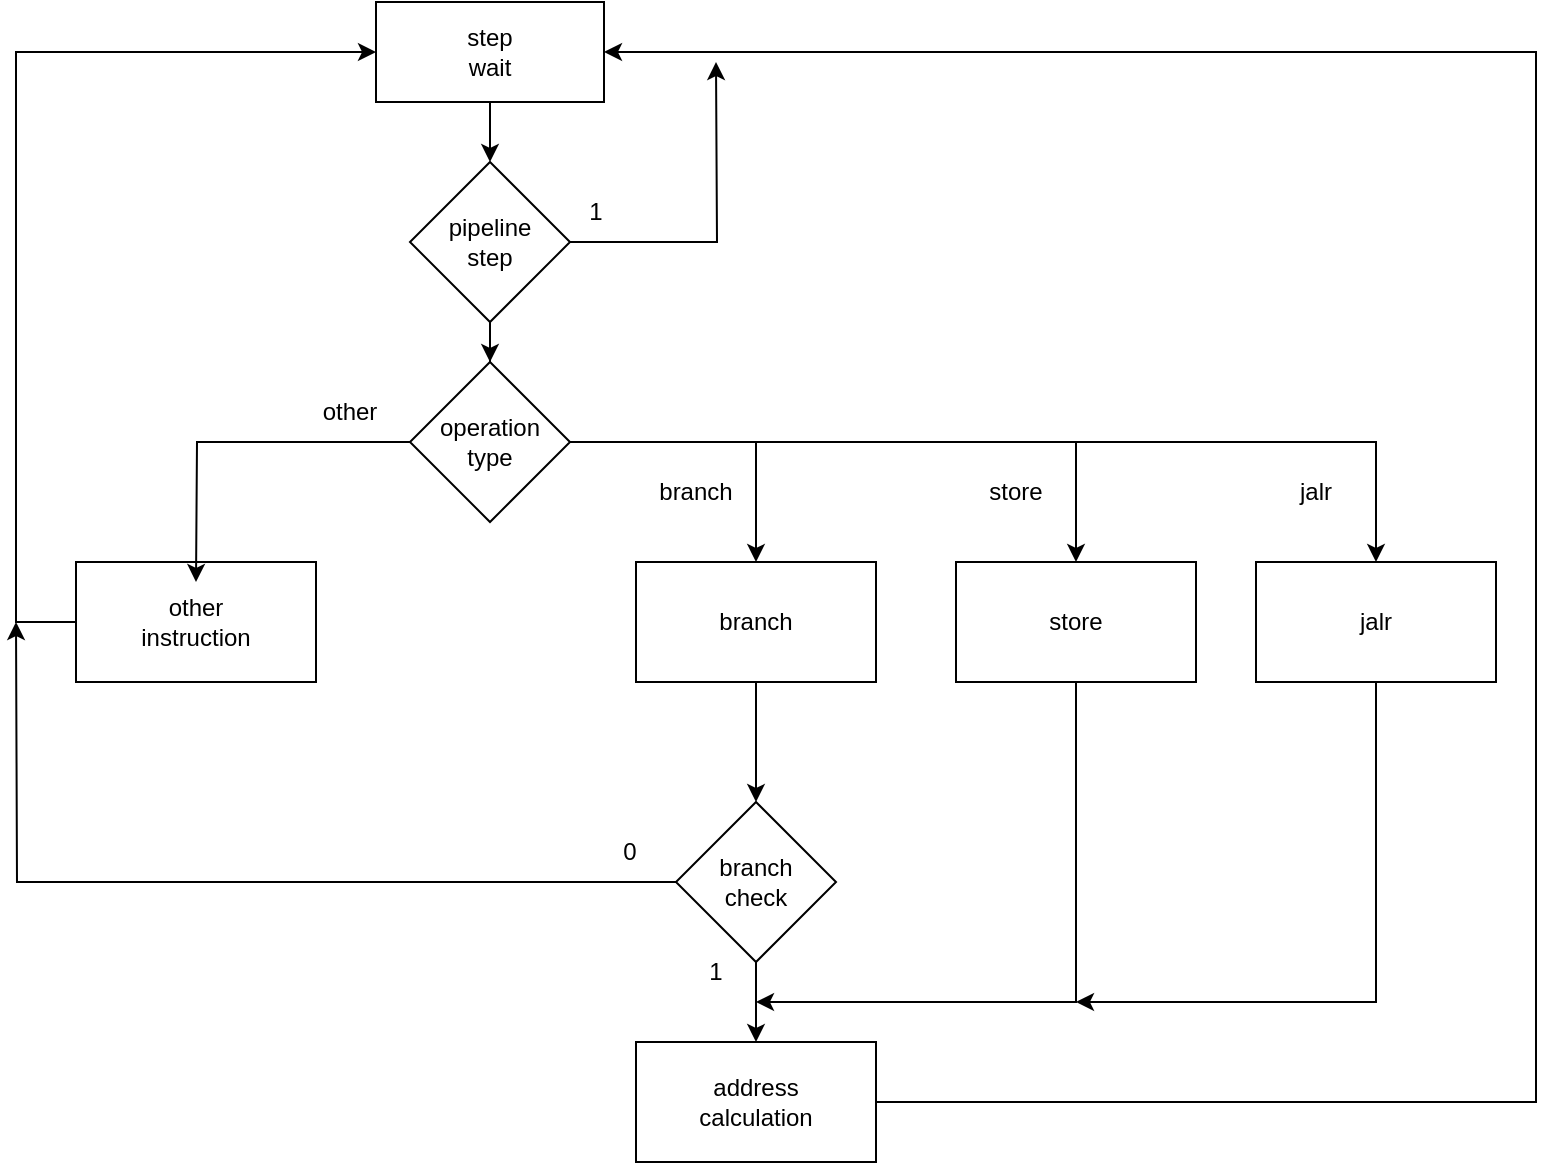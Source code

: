 <mxfile version="21.6.1" type="github">
  <diagram name="Pagina-1" id="BvZLiWGvvXwm4nVtBzlj">
    <mxGraphModel dx="1035" dy="571" grid="1" gridSize="10" guides="1" tooltips="1" connect="1" arrows="1" fold="1" page="1" pageScale="1" pageWidth="827" pageHeight="1169" math="0" shadow="0">
      <root>
        <mxCell id="0" />
        <mxCell id="1" parent="0" />
        <mxCell id="xqy4iQtwoZSvaQh0FUmc-14" value="" style="edgeStyle=orthogonalEdgeStyle;rounded=0;orthogonalLoop=1;jettySize=auto;html=1;" parent="1" source="xqy4iQtwoZSvaQh0FUmc-1" target="xqy4iQtwoZSvaQh0FUmc-13" edge="1">
          <mxGeometry relative="1" as="geometry" />
        </mxCell>
        <mxCell id="xqy4iQtwoZSvaQh0FUmc-1" value="&lt;div&gt;step&lt;/div&gt;&lt;div&gt;wait&lt;br&gt;&lt;/div&gt;" style="rounded=0;whiteSpace=wrap;html=1;" parent="1" vertex="1">
          <mxGeometry x="220" y="40" width="114" height="50" as="geometry" />
        </mxCell>
        <mxCell id="xqy4iQtwoZSvaQh0FUmc-11" style="edgeStyle=orthogonalEdgeStyle;rounded=0;orthogonalLoop=1;jettySize=auto;html=1;entryX=0;entryY=0.5;entryDx=0;entryDy=0;" parent="1" source="xqy4iQtwoZSvaQh0FUmc-2" target="xqy4iQtwoZSvaQh0FUmc-1" edge="1">
          <mxGeometry relative="1" as="geometry">
            <Array as="points">
              <mxPoint x="40" y="350" />
              <mxPoint x="40" y="65" />
            </Array>
          </mxGeometry>
        </mxCell>
        <mxCell id="xqy4iQtwoZSvaQh0FUmc-2" value="&lt;div&gt;other&lt;/div&gt;&lt;div&gt;instruction&lt;br&gt;&lt;/div&gt;" style="rounded=0;whiteSpace=wrap;html=1;" parent="1" vertex="1">
          <mxGeometry x="70" y="320" width="120" height="60" as="geometry" />
        </mxCell>
        <mxCell id="xqy4iQtwoZSvaQh0FUmc-5" style="edgeStyle=orthogonalEdgeStyle;rounded=0;orthogonalLoop=1;jettySize=auto;html=1;" parent="1" source="xqy4iQtwoZSvaQh0FUmc-3" edge="1">
          <mxGeometry relative="1" as="geometry">
            <mxPoint x="130" y="330" as="targetPoint" />
          </mxGeometry>
        </mxCell>
        <mxCell id="xqy4iQtwoZSvaQh0FUmc-8" style="edgeStyle=orthogonalEdgeStyle;rounded=0;orthogonalLoop=1;jettySize=auto;html=1;" parent="1" source="xqy4iQtwoZSvaQh0FUmc-3" target="xqy4iQtwoZSvaQh0FUmc-7" edge="1">
          <mxGeometry relative="1" as="geometry" />
        </mxCell>
        <mxCell id="_3iXRzxtfMrTQKGYdNcJ-8" style="edgeStyle=orthogonalEdgeStyle;rounded=0;orthogonalLoop=1;jettySize=auto;html=1;entryX=0.5;entryY=0;entryDx=0;entryDy=0;" edge="1" parent="1" source="xqy4iQtwoZSvaQh0FUmc-3" target="_3iXRzxtfMrTQKGYdNcJ-4">
          <mxGeometry relative="1" as="geometry" />
        </mxCell>
        <mxCell id="_3iXRzxtfMrTQKGYdNcJ-9" style="edgeStyle=orthogonalEdgeStyle;rounded=0;orthogonalLoop=1;jettySize=auto;html=1;entryX=0.5;entryY=0;entryDx=0;entryDy=0;" edge="1" parent="1" source="xqy4iQtwoZSvaQh0FUmc-3" target="_3iXRzxtfMrTQKGYdNcJ-5">
          <mxGeometry relative="1" as="geometry" />
        </mxCell>
        <mxCell id="xqy4iQtwoZSvaQh0FUmc-3" value="&lt;div&gt;operation&lt;/div&gt;&lt;div&gt;type&lt;br&gt;&lt;/div&gt;" style="rhombus;whiteSpace=wrap;html=1;" parent="1" vertex="1">
          <mxGeometry x="237" y="220" width="80" height="80" as="geometry" />
        </mxCell>
        <mxCell id="_3iXRzxtfMrTQKGYdNcJ-2" value="" style="edgeStyle=orthogonalEdgeStyle;rounded=0;orthogonalLoop=1;jettySize=auto;html=1;" edge="1" parent="1" source="xqy4iQtwoZSvaQh0FUmc-7" target="_3iXRzxtfMrTQKGYdNcJ-1">
          <mxGeometry relative="1" as="geometry" />
        </mxCell>
        <mxCell id="xqy4iQtwoZSvaQh0FUmc-7" value="branch" style="rounded=0;whiteSpace=wrap;html=1;" parent="1" vertex="1">
          <mxGeometry x="350" y="320" width="120" height="60" as="geometry" />
        </mxCell>
        <mxCell id="xqy4iQtwoZSvaQh0FUmc-12" style="edgeStyle=orthogonalEdgeStyle;rounded=0;orthogonalLoop=1;jettySize=auto;html=1;entryX=1;entryY=0.5;entryDx=0;entryDy=0;" parent="1" source="xqy4iQtwoZSvaQh0FUmc-9" target="xqy4iQtwoZSvaQh0FUmc-1" edge="1">
          <mxGeometry relative="1" as="geometry">
            <Array as="points">
              <mxPoint x="800" y="590" />
              <mxPoint x="800" y="65" />
            </Array>
          </mxGeometry>
        </mxCell>
        <mxCell id="xqy4iQtwoZSvaQh0FUmc-9" value="&lt;div&gt;address&lt;/div&gt;&lt;div&gt;calculation&lt;br&gt;&lt;/div&gt;" style="rounded=0;whiteSpace=wrap;html=1;" parent="1" vertex="1">
          <mxGeometry x="350" y="560" width="120" height="60" as="geometry" />
        </mxCell>
        <mxCell id="xqy4iQtwoZSvaQh0FUmc-15" style="edgeStyle=orthogonalEdgeStyle;rounded=0;orthogonalLoop=1;jettySize=auto;html=1;" parent="1" source="xqy4iQtwoZSvaQh0FUmc-13" edge="1">
          <mxGeometry relative="1" as="geometry">
            <mxPoint x="390" y="70" as="targetPoint" />
          </mxGeometry>
        </mxCell>
        <mxCell id="xqy4iQtwoZSvaQh0FUmc-16" value="" style="edgeStyle=orthogonalEdgeStyle;rounded=0;orthogonalLoop=1;jettySize=auto;html=1;" parent="1" source="xqy4iQtwoZSvaQh0FUmc-13" target="xqy4iQtwoZSvaQh0FUmc-3" edge="1">
          <mxGeometry relative="1" as="geometry" />
        </mxCell>
        <mxCell id="xqy4iQtwoZSvaQh0FUmc-13" value="&lt;div&gt;pipeline&lt;/div&gt;&lt;div&gt;step&lt;br&gt;&lt;/div&gt;" style="rhombus;whiteSpace=wrap;html=1;" parent="1" vertex="1">
          <mxGeometry x="237" y="120" width="80" height="80" as="geometry" />
        </mxCell>
        <mxCell id="xqy4iQtwoZSvaQh0FUmc-17" value="1" style="text;html=1;strokeColor=none;fillColor=none;align=center;verticalAlign=middle;whiteSpace=wrap;rounded=0;" parent="1" vertex="1">
          <mxGeometry x="300" y="130" width="60" height="30" as="geometry" />
        </mxCell>
        <mxCell id="xqy4iQtwoZSvaQh0FUmc-18" value="&lt;div&gt;other&lt;/div&gt;" style="text;html=1;strokeColor=none;fillColor=none;align=center;verticalAlign=middle;whiteSpace=wrap;rounded=0;" parent="1" vertex="1">
          <mxGeometry x="177" y="230" width="60" height="30" as="geometry" />
        </mxCell>
        <mxCell id="xqy4iQtwoZSvaQh0FUmc-19" value="branch" style="text;html=1;strokeColor=none;fillColor=none;align=center;verticalAlign=middle;whiteSpace=wrap;rounded=0;" parent="1" vertex="1">
          <mxGeometry x="350" y="270" width="60" height="30" as="geometry" />
        </mxCell>
        <mxCell id="_3iXRzxtfMrTQKGYdNcJ-3" value="" style="edgeStyle=orthogonalEdgeStyle;rounded=0;orthogonalLoop=1;jettySize=auto;html=1;" edge="1" parent="1" source="_3iXRzxtfMrTQKGYdNcJ-1" target="xqy4iQtwoZSvaQh0FUmc-9">
          <mxGeometry relative="1" as="geometry" />
        </mxCell>
        <mxCell id="_3iXRzxtfMrTQKGYdNcJ-12" style="edgeStyle=orthogonalEdgeStyle;rounded=0;orthogonalLoop=1;jettySize=auto;html=1;" edge="1" parent="1" source="_3iXRzxtfMrTQKGYdNcJ-1">
          <mxGeometry relative="1" as="geometry">
            <mxPoint x="40" y="350" as="targetPoint" />
          </mxGeometry>
        </mxCell>
        <mxCell id="_3iXRzxtfMrTQKGYdNcJ-1" value="&lt;div&gt;branch&lt;/div&gt;&lt;div&gt;check&lt;br&gt;&lt;/div&gt;" style="rhombus;whiteSpace=wrap;html=1;" vertex="1" parent="1">
          <mxGeometry x="370" y="440" width="80" height="80" as="geometry" />
        </mxCell>
        <mxCell id="_3iXRzxtfMrTQKGYdNcJ-6" style="edgeStyle=orthogonalEdgeStyle;rounded=0;orthogonalLoop=1;jettySize=auto;html=1;" edge="1" parent="1" source="_3iXRzxtfMrTQKGYdNcJ-4">
          <mxGeometry relative="1" as="geometry">
            <mxPoint x="410" y="540" as="targetPoint" />
            <Array as="points">
              <mxPoint x="570" y="540" />
            </Array>
          </mxGeometry>
        </mxCell>
        <mxCell id="_3iXRzxtfMrTQKGYdNcJ-4" value="store" style="rounded=0;whiteSpace=wrap;html=1;" vertex="1" parent="1">
          <mxGeometry x="510" y="320" width="120" height="60" as="geometry" />
        </mxCell>
        <mxCell id="_3iXRzxtfMrTQKGYdNcJ-7" style="edgeStyle=orthogonalEdgeStyle;rounded=0;orthogonalLoop=1;jettySize=auto;html=1;" edge="1" parent="1" source="_3iXRzxtfMrTQKGYdNcJ-5">
          <mxGeometry relative="1" as="geometry">
            <mxPoint x="570" y="540" as="targetPoint" />
            <Array as="points">
              <mxPoint x="720" y="540" />
            </Array>
          </mxGeometry>
        </mxCell>
        <mxCell id="_3iXRzxtfMrTQKGYdNcJ-5" value="jalr" style="rounded=0;whiteSpace=wrap;html=1;" vertex="1" parent="1">
          <mxGeometry x="660" y="320" width="120" height="60" as="geometry" />
        </mxCell>
        <mxCell id="_3iXRzxtfMrTQKGYdNcJ-10" value="store" style="text;html=1;strokeColor=none;fillColor=none;align=center;verticalAlign=middle;whiteSpace=wrap;rounded=0;" vertex="1" parent="1">
          <mxGeometry x="510" y="270" width="60" height="30" as="geometry" />
        </mxCell>
        <mxCell id="_3iXRzxtfMrTQKGYdNcJ-11" value="jalr" style="text;html=1;strokeColor=none;fillColor=none;align=center;verticalAlign=middle;whiteSpace=wrap;rounded=0;" vertex="1" parent="1">
          <mxGeometry x="660" y="270" width="60" height="30" as="geometry" />
        </mxCell>
        <mxCell id="_3iXRzxtfMrTQKGYdNcJ-13" value="0" style="text;html=1;strokeColor=none;fillColor=none;align=center;verticalAlign=middle;whiteSpace=wrap;rounded=0;" vertex="1" parent="1">
          <mxGeometry x="317" y="450" width="60" height="30" as="geometry" />
        </mxCell>
        <mxCell id="_3iXRzxtfMrTQKGYdNcJ-14" value="1" style="text;html=1;strokeColor=none;fillColor=none;align=center;verticalAlign=middle;whiteSpace=wrap;rounded=0;" vertex="1" parent="1">
          <mxGeometry x="360" y="510" width="60" height="30" as="geometry" />
        </mxCell>
      </root>
    </mxGraphModel>
  </diagram>
</mxfile>
